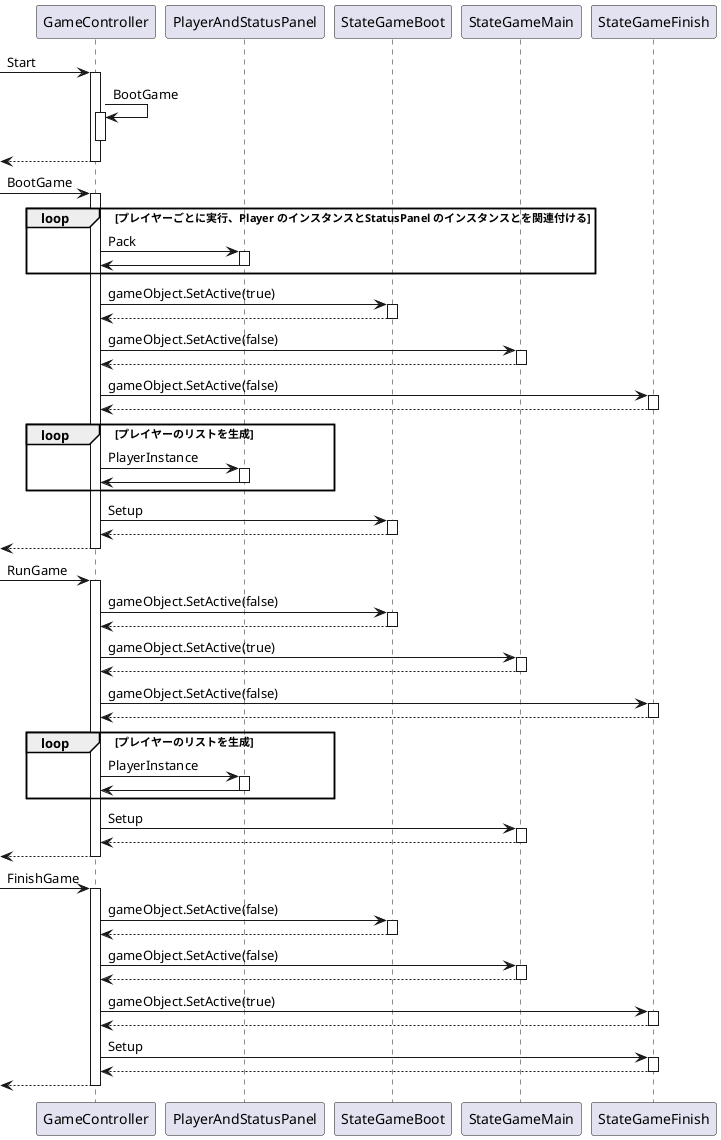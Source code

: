 @startuml

[-> GameController : Start
activate GameController
    GameController -> GameController : BootGame
    activate GameController
    deactivate GameController
[<-- GameController
deactivate GameController

[-> GameController : BootGame
activate GameController
    loop プレイヤーごとに実行、Player のインスタンスとStatusPanel のインスタンスとを関連付ける
        GameController -> PlayerAndStatusPanel : Pack
        activate PlayerAndStatusPanel
            GameController <- PlayerAndStatusPanel
        deactivate PlayerAndStatusPanel
    end
    GameController -> StateGameBoot : gameObject.SetActive(true)
    activate StateGameBoot
        GameController <-- StateGameBoot
    deactivate StateGameBoot
    GameController -> StateGameMain : gameObject.SetActive(false)
    activate StateGameMain
        GameController <-- StateGameMain
    deactivate StateGameMain
    GameController -> StateGameFinish : gameObject.SetActive(false)
    activate StateGameFinish
        GameController <-- StateGameFinish
    deactivate StateGameFinish
    loop プレイヤーのリストを生成
        GameController -> PlayerAndStatusPanel : PlayerInstance
        activate PlayerAndStatusPanel
            GameController <- PlayerAndStatusPanel
        deactivate PlayerAndStatusPanel
    end
    GameController -> StateGameBoot : Setup
    activate StateGameBoot
        GameController <-- StateGameBoot
    deactivate StateGameBoot
[<-- GameController
deactivate GameController

[-> GameController : RunGame
activate GameController
    GameController -> StateGameBoot : gameObject.SetActive(false)
    activate StateGameBoot
        GameController <-- StateGameBoot
    deactivate StateGameBoot
    GameController -> StateGameMain : gameObject.SetActive(true)
    activate StateGameMain
        GameController <-- StateGameMain
    deactivate StateGameMain
    GameController -> StateGameFinish : gameObject.SetActive(false)
    activate StateGameFinish
        GameController <-- StateGameFinish
    deactivate StateGameFinish

    loop プレイヤーのリストを生成
        GameController -> PlayerAndStatusPanel : PlayerInstance
        activate PlayerAndStatusPanel
            GameController <- PlayerAndStatusPanel
        deactivate PlayerAndStatusPanel
    end
    GameController -> StateGameMain : Setup
    activate StateGameMain
        GameController <-- StateGameMain
    deactivate StateGameMain
[<-- GameController
deactivate GameController

[-> GameController : FinishGame
activate GameController
    GameController -> StateGameBoot : gameObject.SetActive(false)
    activate StateGameBoot
        GameController <-- StateGameBoot
    deactivate StateGameBoot
    GameController -> StateGameMain : gameObject.SetActive(false)
    activate StateGameMain
        GameController <-- StateGameMain
    deactivate StateGameMain
    GameController -> StateGameFinish : gameObject.SetActive(true)
    activate StateGameFinish
        GameController <-- StateGameFinish
    deactivate StateGameFinish

    GameController -> StateGameFinish : Setup
    activate StateGameFinish
        GameController <-- StateGameFinish
    deactivate StateGameFinish
[<-- GameController
deactivate GameController

@enduml